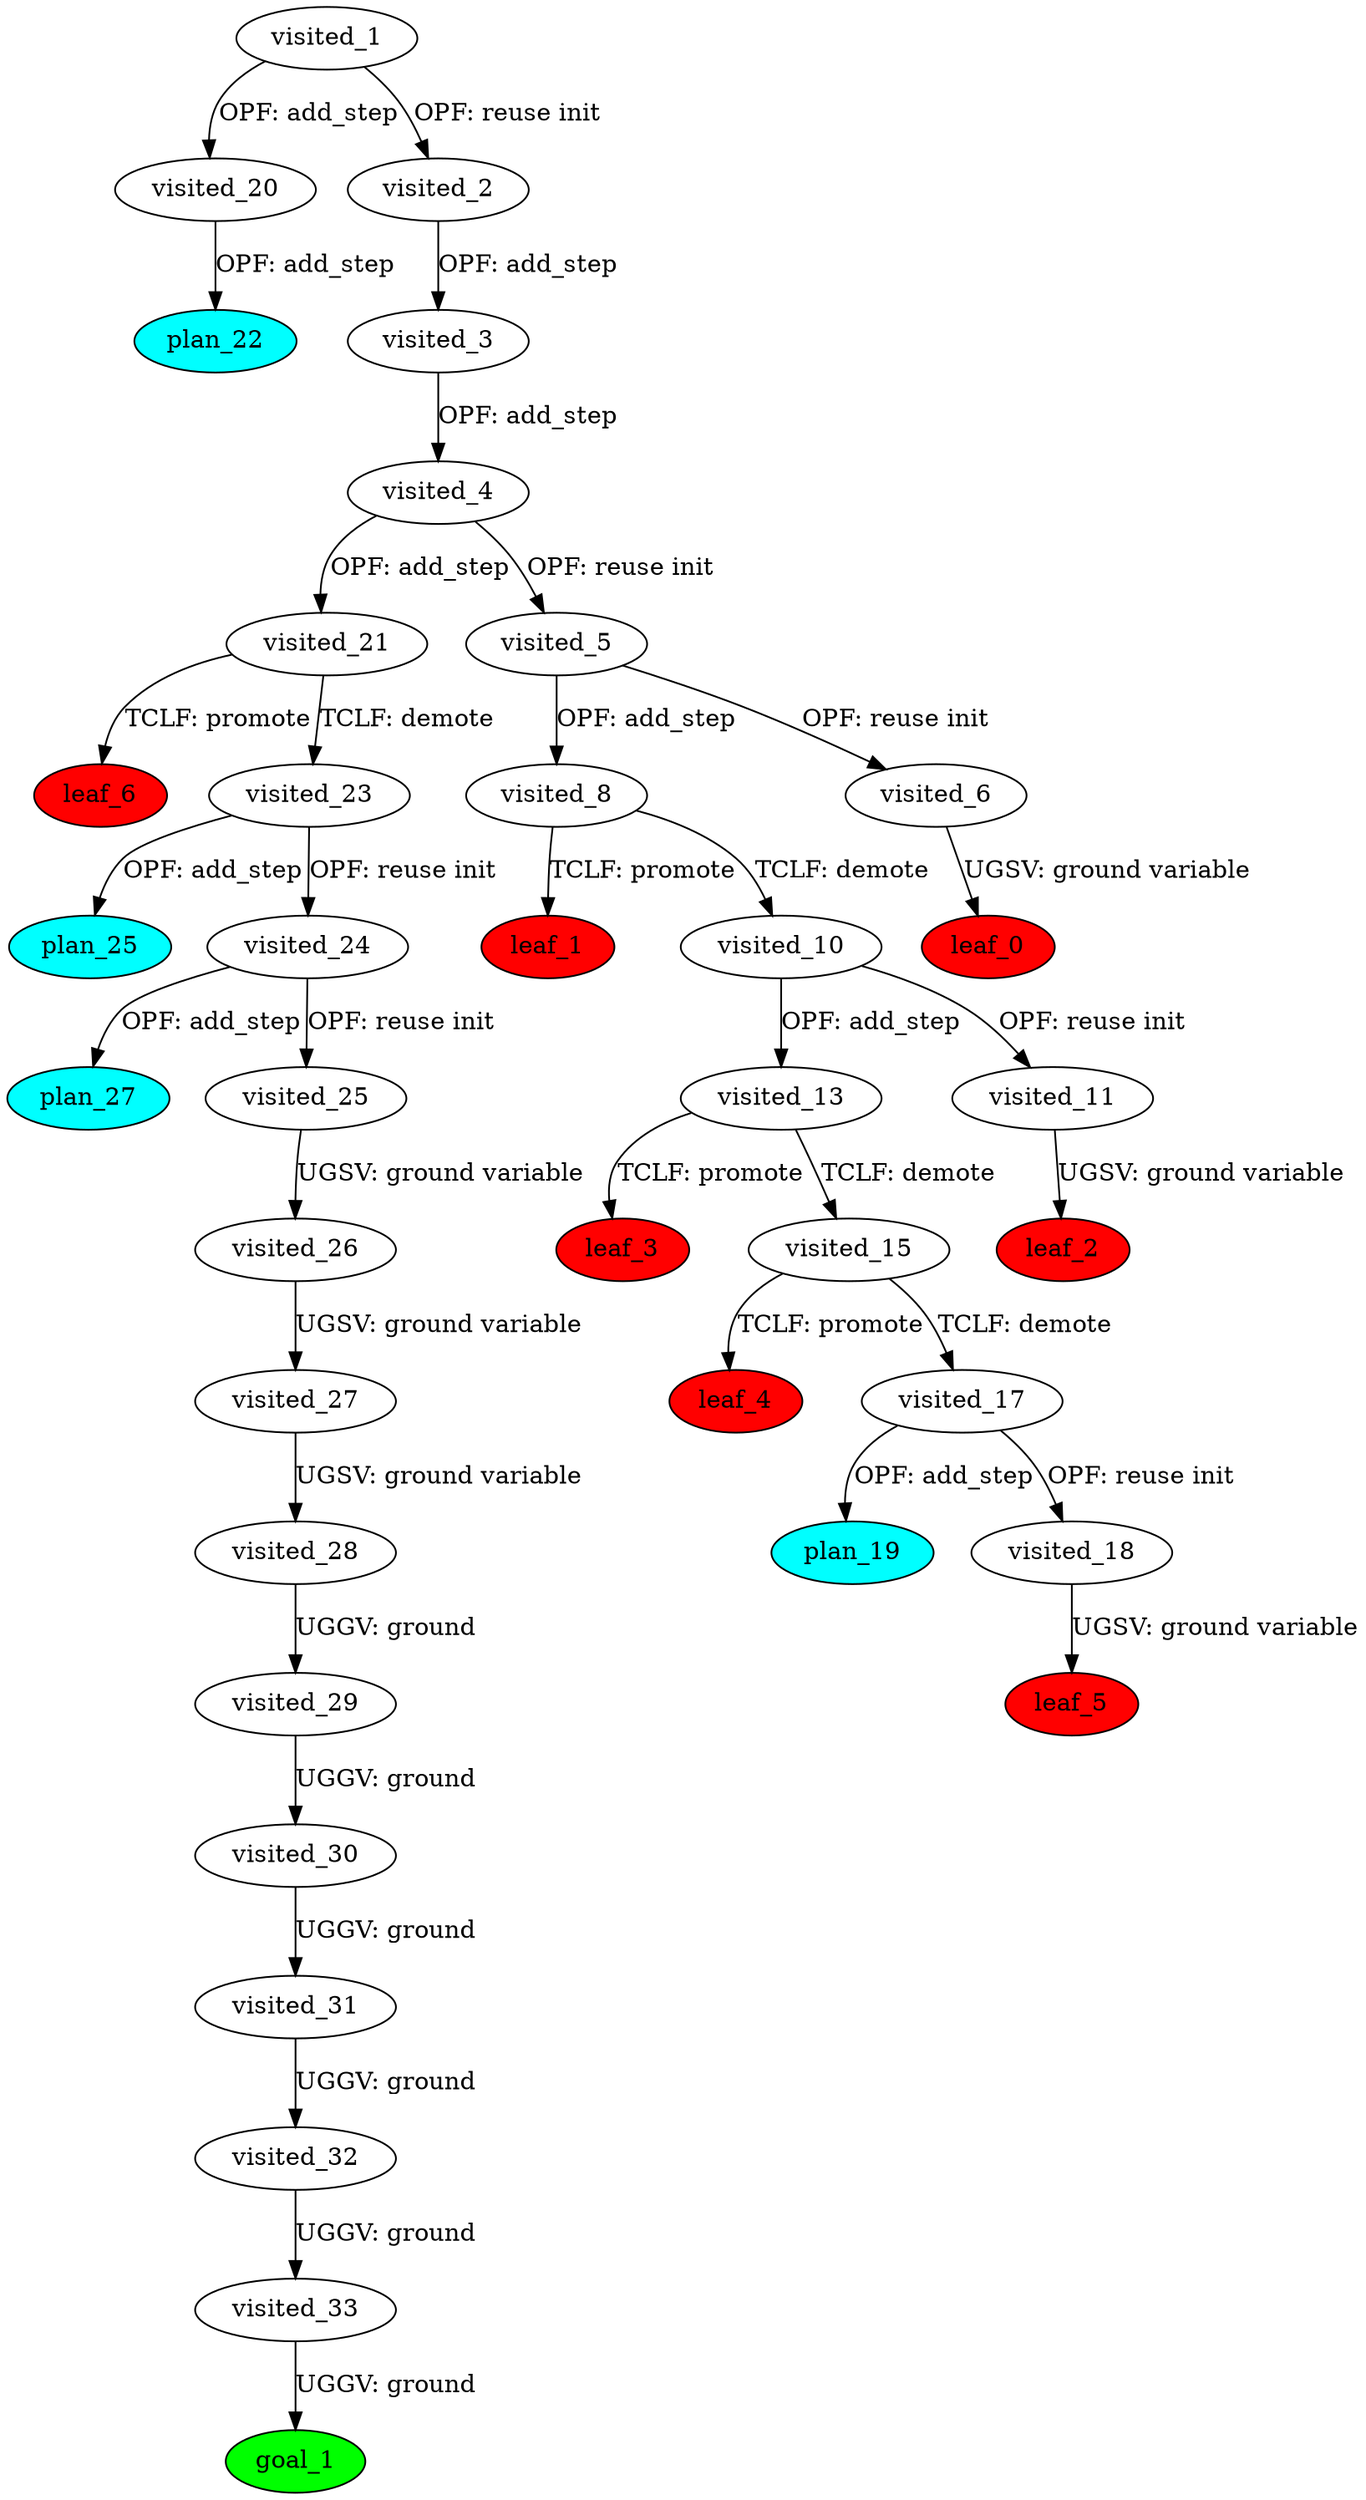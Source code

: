 digraph {
	"88c78d51-3577-2d71-c2ab-ce01d9e77c18" [label=plan_0 fillcolor=cyan style=filled]
	"88c78d51-3577-2d71-c2ab-ce01d9e77c18" [label=visited_1 fillcolor=white style=filled]
	"0393ef70-1ceb-f53a-a264-25dd6be74816" [label=plan_1 fillcolor=cyan style=filled]
	"88c78d51-3577-2d71-c2ab-ce01d9e77c18" -> "0393ef70-1ceb-f53a-a264-25dd6be74816" [label="OPF: add_step"]
	"770fcd15-22ca-d242-fb4f-31ae7f2e7380" [label=plan_2 fillcolor=cyan style=filled]
	"88c78d51-3577-2d71-c2ab-ce01d9e77c18" -> "770fcd15-22ca-d242-fb4f-31ae7f2e7380" [label="OPF: reuse init"]
	"770fcd15-22ca-d242-fb4f-31ae7f2e7380" [label=visited_2 fillcolor=white style=filled]
	"9cb83a46-554c-64b4-0981-c081b126a59d" [label=plan_3 fillcolor=cyan style=filled]
	"770fcd15-22ca-d242-fb4f-31ae7f2e7380" -> "9cb83a46-554c-64b4-0981-c081b126a59d" [label="OPF: add_step"]
	"9cb83a46-554c-64b4-0981-c081b126a59d" [label=visited_3 fillcolor=white style=filled]
	"e9da8158-8bf9-1ebb-7717-2943e34edc2b" [label=plan_4 fillcolor=cyan style=filled]
	"9cb83a46-554c-64b4-0981-c081b126a59d" -> "e9da8158-8bf9-1ebb-7717-2943e34edc2b" [label="OPF: add_step"]
	"e9da8158-8bf9-1ebb-7717-2943e34edc2b" [label=visited_4 fillcolor=white style=filled]
	"9608ac0b-c5d7-ba8d-f125-10d9805a6389" [label=plan_5 fillcolor=cyan style=filled]
	"e9da8158-8bf9-1ebb-7717-2943e34edc2b" -> "9608ac0b-c5d7-ba8d-f125-10d9805a6389" [label="OPF: add_step"]
	"8a770fe1-8eef-6fba-e000-80bb347bd950" [label=plan_6 fillcolor=cyan style=filled]
	"e9da8158-8bf9-1ebb-7717-2943e34edc2b" -> "8a770fe1-8eef-6fba-e000-80bb347bd950" [label="OPF: reuse init"]
	"8a770fe1-8eef-6fba-e000-80bb347bd950" [label=visited_5 fillcolor=white style=filled]
	"d9b8aab4-5a81-b2f3-169b-97c200a01978" [label=plan_7 fillcolor=cyan style=filled]
	"8a770fe1-8eef-6fba-e000-80bb347bd950" -> "d9b8aab4-5a81-b2f3-169b-97c200a01978" [label="OPF: add_step"]
	"bc059d9f-ff76-ba20-1030-2c5fe99b6931" [label=plan_8 fillcolor=cyan style=filled]
	"8a770fe1-8eef-6fba-e000-80bb347bd950" -> "bc059d9f-ff76-ba20-1030-2c5fe99b6931" [label="OPF: reuse init"]
	"bc059d9f-ff76-ba20-1030-2c5fe99b6931" [label=visited_6 fillcolor=white style=filled]
	"dd18f906-f578-7642-e21b-dbd937f26911" [label=plan_9 fillcolor=cyan style=filled]
	"bc059d9f-ff76-ba20-1030-2c5fe99b6931" -> "dd18f906-f578-7642-e21b-dbd937f26911" [label="UGSV: ground variable"]
	"dd18f906-f578-7642-e21b-dbd937f26911" [label=visited_7 fillcolor=white style=filled]
	"dd18f906-f578-7642-e21b-dbd937f26911" [label=leaf_0 fillcolor=red style=filled]
	"d9b8aab4-5a81-b2f3-169b-97c200a01978" [label=visited_8 fillcolor=white style=filled]
	"c76e33ac-2fd9-cdd8-32bf-8d10f9bdf07c" [label=plan_10 fillcolor=cyan style=filled]
	"d9b8aab4-5a81-b2f3-169b-97c200a01978" -> "c76e33ac-2fd9-cdd8-32bf-8d10f9bdf07c" [label="TCLF: promote"]
	"921a99f5-ade5-3282-7a50-e4895be4966c" [label=plan_11 fillcolor=cyan style=filled]
	"d9b8aab4-5a81-b2f3-169b-97c200a01978" -> "921a99f5-ade5-3282-7a50-e4895be4966c" [label="TCLF: demote"]
	"c76e33ac-2fd9-cdd8-32bf-8d10f9bdf07c" [label=visited_9 fillcolor=white style=filled]
	"c76e33ac-2fd9-cdd8-32bf-8d10f9bdf07c" [label=leaf_1 fillcolor=red style=filled]
	"921a99f5-ade5-3282-7a50-e4895be4966c" [label=visited_10 fillcolor=white style=filled]
	"f72bd01e-1e19-4b7d-f831-fc2482f156a9" [label=plan_12 fillcolor=cyan style=filled]
	"921a99f5-ade5-3282-7a50-e4895be4966c" -> "f72bd01e-1e19-4b7d-f831-fc2482f156a9" [label="OPF: add_step"]
	"cd7b7c9f-bdb4-064c-4215-256005759ce6" [label=plan_13 fillcolor=cyan style=filled]
	"921a99f5-ade5-3282-7a50-e4895be4966c" -> "cd7b7c9f-bdb4-064c-4215-256005759ce6" [label="OPF: reuse init"]
	"cd7b7c9f-bdb4-064c-4215-256005759ce6" [label=visited_11 fillcolor=white style=filled]
	"3de60b38-ee3d-4285-9d48-15c111a73d95" [label=plan_14 fillcolor=cyan style=filled]
	"cd7b7c9f-bdb4-064c-4215-256005759ce6" -> "3de60b38-ee3d-4285-9d48-15c111a73d95" [label="UGSV: ground variable"]
	"3de60b38-ee3d-4285-9d48-15c111a73d95" [label=visited_12 fillcolor=white style=filled]
	"3de60b38-ee3d-4285-9d48-15c111a73d95" [label=leaf_2 fillcolor=red style=filled]
	"f72bd01e-1e19-4b7d-f831-fc2482f156a9" [label=visited_13 fillcolor=white style=filled]
	"bef6f3c1-b4f4-4177-1467-04bb8277ed8c" [label=plan_15 fillcolor=cyan style=filled]
	"f72bd01e-1e19-4b7d-f831-fc2482f156a9" -> "bef6f3c1-b4f4-4177-1467-04bb8277ed8c" [label="TCLF: promote"]
	"3c6058fa-4a7c-b8fc-ba4d-d289824a5090" [label=plan_16 fillcolor=cyan style=filled]
	"f72bd01e-1e19-4b7d-f831-fc2482f156a9" -> "3c6058fa-4a7c-b8fc-ba4d-d289824a5090" [label="TCLF: demote"]
	"bef6f3c1-b4f4-4177-1467-04bb8277ed8c" [label=visited_14 fillcolor=white style=filled]
	"bef6f3c1-b4f4-4177-1467-04bb8277ed8c" [label=leaf_3 fillcolor=red style=filled]
	"3c6058fa-4a7c-b8fc-ba4d-d289824a5090" [label=visited_15 fillcolor=white style=filled]
	"d0c734a3-4788-edb0-2fb8-4aa1b71765d2" [label=plan_17 fillcolor=cyan style=filled]
	"3c6058fa-4a7c-b8fc-ba4d-d289824a5090" -> "d0c734a3-4788-edb0-2fb8-4aa1b71765d2" [label="TCLF: promote"]
	"c9ed096f-e3c6-dbf7-4eb9-0ffdfbaf082b" [label=plan_18 fillcolor=cyan style=filled]
	"3c6058fa-4a7c-b8fc-ba4d-d289824a5090" -> "c9ed096f-e3c6-dbf7-4eb9-0ffdfbaf082b" [label="TCLF: demote"]
	"d0c734a3-4788-edb0-2fb8-4aa1b71765d2" [label=visited_16 fillcolor=white style=filled]
	"d0c734a3-4788-edb0-2fb8-4aa1b71765d2" [label=leaf_4 fillcolor=red style=filled]
	"c9ed096f-e3c6-dbf7-4eb9-0ffdfbaf082b" [label=visited_17 fillcolor=white style=filled]
	"4f867184-b635-2345-7f0e-185a5caff6b5" [label=plan_19 fillcolor=cyan style=filled]
	"c9ed096f-e3c6-dbf7-4eb9-0ffdfbaf082b" -> "4f867184-b635-2345-7f0e-185a5caff6b5" [label="OPF: add_step"]
	"2778f7c8-6f6b-a6e7-0c99-8b3cf95b4f2f" [label=plan_20 fillcolor=cyan style=filled]
	"c9ed096f-e3c6-dbf7-4eb9-0ffdfbaf082b" -> "2778f7c8-6f6b-a6e7-0c99-8b3cf95b4f2f" [label="OPF: reuse init"]
	"2778f7c8-6f6b-a6e7-0c99-8b3cf95b4f2f" [label=visited_18 fillcolor=white style=filled]
	"aef2a647-193f-c491-22b7-dd2158a5c8cd" [label=plan_21 fillcolor=cyan style=filled]
	"2778f7c8-6f6b-a6e7-0c99-8b3cf95b4f2f" -> "aef2a647-193f-c491-22b7-dd2158a5c8cd" [label="UGSV: ground variable"]
	"aef2a647-193f-c491-22b7-dd2158a5c8cd" [label=visited_19 fillcolor=white style=filled]
	"aef2a647-193f-c491-22b7-dd2158a5c8cd" [label=leaf_5 fillcolor=red style=filled]
	"0393ef70-1ceb-f53a-a264-25dd6be74816" [label=visited_20 fillcolor=white style=filled]
	"bb920d63-2ef1-0bd4-33c8-8461138e4d8e" [label=plan_22 fillcolor=cyan style=filled]
	"0393ef70-1ceb-f53a-a264-25dd6be74816" -> "bb920d63-2ef1-0bd4-33c8-8461138e4d8e" [label="OPF: add_step"]
	"9608ac0b-c5d7-ba8d-f125-10d9805a6389" [label=visited_21 fillcolor=white style=filled]
	"71996258-e6a6-b691-536c-91e4d3a3e01c" [label=plan_23 fillcolor=cyan style=filled]
	"9608ac0b-c5d7-ba8d-f125-10d9805a6389" -> "71996258-e6a6-b691-536c-91e4d3a3e01c" [label="TCLF: promote"]
	"385a567b-d8a9-c712-9810-72f2357ed01f" [label=plan_24 fillcolor=cyan style=filled]
	"9608ac0b-c5d7-ba8d-f125-10d9805a6389" -> "385a567b-d8a9-c712-9810-72f2357ed01f" [label="TCLF: demote"]
	"71996258-e6a6-b691-536c-91e4d3a3e01c" [label=visited_22 fillcolor=white style=filled]
	"71996258-e6a6-b691-536c-91e4d3a3e01c" [label=leaf_6 fillcolor=red style=filled]
	"385a567b-d8a9-c712-9810-72f2357ed01f" [label=visited_23 fillcolor=white style=filled]
	"2b12fbfd-447f-799a-7d02-0ac89b0608e3" [label=plan_25 fillcolor=cyan style=filled]
	"385a567b-d8a9-c712-9810-72f2357ed01f" -> "2b12fbfd-447f-799a-7d02-0ac89b0608e3" [label="OPF: add_step"]
	"5c592a44-d186-98b3-9251-669dca229bba" [label=plan_26 fillcolor=cyan style=filled]
	"385a567b-d8a9-c712-9810-72f2357ed01f" -> "5c592a44-d186-98b3-9251-669dca229bba" [label="OPF: reuse init"]
	"5c592a44-d186-98b3-9251-669dca229bba" [label=visited_24 fillcolor=white style=filled]
	"518e5725-cd83-ca8f-9865-607ef27476de" [label=plan_27 fillcolor=cyan style=filled]
	"5c592a44-d186-98b3-9251-669dca229bba" -> "518e5725-cd83-ca8f-9865-607ef27476de" [label="OPF: add_step"]
	"336d9178-fa16-11ba-7bbb-fc3beace85d1" [label=plan_28 fillcolor=cyan style=filled]
	"5c592a44-d186-98b3-9251-669dca229bba" -> "336d9178-fa16-11ba-7bbb-fc3beace85d1" [label="OPF: reuse init"]
	"336d9178-fa16-11ba-7bbb-fc3beace85d1" [label=visited_25 fillcolor=white style=filled]
	"1f779f46-17d0-6457-e607-f034cadfd371" [label=plan_29 fillcolor=cyan style=filled]
	"336d9178-fa16-11ba-7bbb-fc3beace85d1" -> "1f779f46-17d0-6457-e607-f034cadfd371" [label="UGSV: ground variable"]
	"1f779f46-17d0-6457-e607-f034cadfd371" [label=visited_26 fillcolor=white style=filled]
	"8bd80039-4667-d2ab-4d03-b2a78812f198" [label=plan_30 fillcolor=cyan style=filled]
	"1f779f46-17d0-6457-e607-f034cadfd371" -> "8bd80039-4667-d2ab-4d03-b2a78812f198" [label="UGSV: ground variable"]
	"8bd80039-4667-d2ab-4d03-b2a78812f198" [label=visited_27 fillcolor=white style=filled]
	"48be73ac-d96d-ca92-8aed-4cc419cdda2a" [label=plan_31 fillcolor=cyan style=filled]
	"8bd80039-4667-d2ab-4d03-b2a78812f198" -> "48be73ac-d96d-ca92-8aed-4cc419cdda2a" [label="UGSV: ground variable"]
	"48be73ac-d96d-ca92-8aed-4cc419cdda2a" [label=visited_28 fillcolor=white style=filled]
	"05cb0b20-91b7-af33-0cd9-3fb44a17f144" [label=plan_32 fillcolor=cyan style=filled]
	"48be73ac-d96d-ca92-8aed-4cc419cdda2a" -> "05cb0b20-91b7-af33-0cd9-3fb44a17f144" [label="UGGV: ground"]
	"05cb0b20-91b7-af33-0cd9-3fb44a17f144" [label=visited_29 fillcolor=white style=filled]
	"2aff1065-f67f-818e-d99f-68540fa02b79" [label=plan_33 fillcolor=cyan style=filled]
	"05cb0b20-91b7-af33-0cd9-3fb44a17f144" -> "2aff1065-f67f-818e-d99f-68540fa02b79" [label="UGGV: ground"]
	"2aff1065-f67f-818e-d99f-68540fa02b79" [label=visited_30 fillcolor=white style=filled]
	"edce5637-524e-001a-ce03-742957928dd7" [label=plan_34 fillcolor=cyan style=filled]
	"2aff1065-f67f-818e-d99f-68540fa02b79" -> "edce5637-524e-001a-ce03-742957928dd7" [label="UGGV: ground"]
	"edce5637-524e-001a-ce03-742957928dd7" [label=visited_31 fillcolor=white style=filled]
	"270c4845-82b0-b971-74f8-7e7784124397" [label=plan_35 fillcolor=cyan style=filled]
	"edce5637-524e-001a-ce03-742957928dd7" -> "270c4845-82b0-b971-74f8-7e7784124397" [label="UGGV: ground"]
	"270c4845-82b0-b971-74f8-7e7784124397" [label=visited_32 fillcolor=white style=filled]
	"32f59f5b-76a8-b6f4-ddf8-b04a52f3dae8" [label=plan_36 fillcolor=cyan style=filled]
	"270c4845-82b0-b971-74f8-7e7784124397" -> "32f59f5b-76a8-b6f4-ddf8-b04a52f3dae8" [label="UGGV: ground"]
	"32f59f5b-76a8-b6f4-ddf8-b04a52f3dae8" [label=visited_33 fillcolor=white style=filled]
	"3637fd41-fc2a-bc54-1c00-aff1f9ea6710" [label=plan_37 fillcolor=cyan style=filled]
	"32f59f5b-76a8-b6f4-ddf8-b04a52f3dae8" -> "3637fd41-fc2a-bc54-1c00-aff1f9ea6710" [label="UGGV: ground"]
	"3637fd41-fc2a-bc54-1c00-aff1f9ea6710" [label=visited_34 fillcolor=white style=filled]
	"3637fd41-fc2a-bc54-1c00-aff1f9ea6710" [label=goal_1 fillcolor=green style=filled]
}

